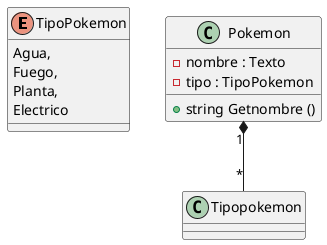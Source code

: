 @@startuml pokedex

enum TipoPokemon{
  Agua,
  Fuego,
  Planta,
  Electrico



}

class Pokemon{
-nombre : Texto
-tipo : TipoPokemon
+string Getnombre ()
}
Pokemon "1" *-- "*" Tipopokemon

@@enduml
